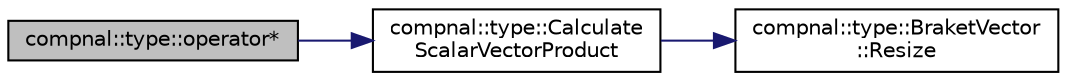 digraph "compnal::type::operator*"
{
 // INTERACTIVE_SVG=YES
 // LATEX_PDF_SIZE
  edge [fontname="Helvetica",fontsize="10",labelfontname="Helvetica",labelfontsize="10"];
  node [fontname="Helvetica",fontsize="10",shape=record];
  rankdir="LR";
  Node1 [label="compnal::type::operator*",height=0.2,width=0.4,color="black", fillcolor="grey75", style="filled", fontcolor="black",tooltip="Operator overloading: multiplication operator."];
  Node1 -> Node2 [color="midnightblue",fontsize="10",style="solid",fontname="Helvetica"];
  Node2 [label="compnal::type::Calculate\lScalarVectorProduct",height=0.2,width=0.4,color="black", fillcolor="white", style="filled",URL="$d4/df8/namespacecompnal_1_1type.html#ab01076b32cfaad46dd5bb2ef798ab868",tooltip="Calculate scalar BraketVector product ( )."];
  Node2 -> Node3 [color="midnightblue",fontsize="10",style="solid",fontname="Helvetica"];
  Node3 [label="compnal::type::BraketVector\l::Resize",height=0.2,width=0.4,color="black", fillcolor="white", style="filled",URL="$d6/dfd/classcompnal_1_1type_1_1_braket_vector.html#a34ad810a17b62d18223238c973b068bc",tooltip="Resize BraketVector."];
}
